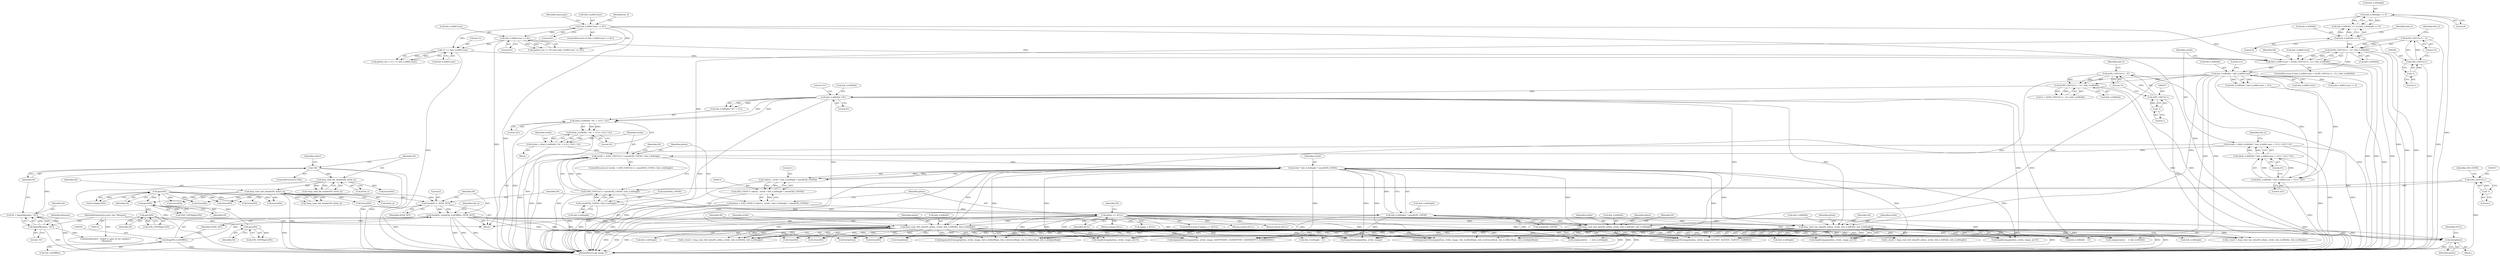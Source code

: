digraph "0_openjpeg_da940424816e11d624362ce080bc026adffa26e8@pointer" {
"1000671" [label="(Call,free(pData))"];
"1000529" [label="(Call,bmp_read_rle8_data(IN, pData, stride, Info_h.biWidth, Info_h.biHeight))"];
"1000498" [label="(Call,fseek(IN, (long)File_h.bfOffBits, SEEK_SET))"];
"1000494" [label="(Call,fseek(IN, 0, SEEK_SET))"];
"1000311" [label="(Call,getc(IN))"];
"1000307" [label="(Call,getc(IN))"];
"1000299" [label="(Call,getc(IN))"];
"1000291" [label="(Call,getc(IN))"];
"1000195" [label="(Call,bmp_read_info_header(IN, &Info_h))"];
"1000184" [label="(Call,bmp_read_file_header(IN, &File_h))"];
"1000173" [label="(Call,!IN)"];
"1000167" [label="(Call,IN = fopen(filename, \"rb\"))"];
"1000169" [label="(Call,fopen(filename, \"rb\"))"];
"1000122" [label="(MethodParameterIn,const char *filename)"];
"1000500" [label="(Call,(long)File_h.bfOffBits)"];
"1000486" [label="(Call,pData == NULL)"];
"1000471" [label="(Call,pData = (OPJ_UINT8 *) calloc(1, stride * Info_h.biHeight * sizeof(OPJ_UINT8)))"];
"1000473" [label="(Call,(OPJ_UINT8 *) calloc(1, stride * Info_h.biHeight * sizeof(OPJ_UINT8)))"];
"1000475" [label="(Call,calloc(1, stride * Info_h.biHeight * sizeof(OPJ_UINT8)))"];
"1000477" [label="(Call,stride * Info_h.biHeight * sizeof(OPJ_UINT8))"];
"1000453" [label="(Call,stride > ((OPJ_UINT32)-1) / sizeof(OPJ_UINT8) / Info_h.biHeight)"];
"1000393" [label="(Call,stride = ((Info_h.biWidth * Info_h.biBitCount + 31U) / 32U) * 4U)"];
"1000395" [label="(Call,((Info_h.biWidth * Info_h.biBitCount + 31U) / 32U) * 4U)"];
"1000396" [label="(Call,(Info_h.biWidth * Info_h.biBitCount + 31U) / 32U)"];
"1000398" [label="(Call,Info_h.biWidth * Info_h.biBitCount)"];
"1000378" [label="(Call,(((OPJ_UINT32)-1) - 31) / Info_h.biWidth)"];
"1000379" [label="(Call,((OPJ_UINT32)-1) - 31)"];
"1000380" [label="(Call,(OPJ_UINT32)-1)"];
"1000382" [label="(Call,-1)"];
"1000358" [label="(Call,Info_h.biWidth == 0)"];
"1000374" [label="(Call,Info_h.biBitCount > (((OPJ_UINT32)-1) - 31) / Info_h.biWidth)"];
"1000253" [label="(Call,1U << Info_h.biBitCount)"];
"1000205" [label="(Call,Info_h.biBitCount <= 8U)"];
"1000245" [label="(Call,Info_h.biBitCount <= 8U)"];
"1000439" [label="(Call,stride = ((Info_h.biWidth * 8U + 31U) / 32U) * 4U)"];
"1000441" [label="(Call,((Info_h.biWidth * 8U + 31U) / 32U) * 4U)"];
"1000442" [label="(Call,(Info_h.biWidth * 8U + 31U) / 32U)"];
"1000444" [label="(Call,Info_h.biWidth * 8U)"];
"1000424" [label="(Call,(((OPJ_UINT32)-1) - 31) / Info_h.biWidth)"];
"1000425" [label="(Call,((OPJ_UINT32)-1) - 31)"];
"1000426" [label="(Call,(OPJ_UINT32)-1)"];
"1000428" [label="(Call,-1)"];
"1000455" [label="(Call,((OPJ_UINT32)-1) / sizeof(OPJ_UINT8) / Info_h.biHeight)"];
"1000456" [label="(Call,(OPJ_UINT32)-1)"];
"1000458" [label="(Call,-1)"];
"1000460" [label="(Call,sizeof(OPJ_UINT8) / Info_h.biHeight)"];
"1000363" [label="(Call,Info_h.biHeight == 0)"];
"1000479" [label="(Call,Info_h.biHeight * sizeof(OPJ_UINT8))"];
"1000543" [label="(Call,bmp_read_rle4_data(IN, pData, stride, Info_h.biWidth, Info_h.biHeight))"];
"1000515" [label="(Call,bmp_read_raw_data(IN, pData, stride, Info_h.biWidth, Info_h.biHeight))"];
"1000533" [label="(Call,Info_h.biWidth)"];
"1000183" [label="(Call,!bmp_read_file_header(IN, &File_h))"];
"1000172" [label="(ControlStructure,if (!IN))"];
"1000174" [label="(Identifier,IN)"];
"1000309" [label="(Call,(void)getc(IN))"];
"1000568" [label="(Call,fclose(IN))"];
"1000194" [label="(Call,!bmp_read_info_header(IN, &Info_h))"];
"1000412" [label="(Identifier,Info_h)"];
"1000780" [label="(Call,bmp8toimage(pData, stride, image, pLUT))"];
"1000369" [label="(Call,fclose(IN))"];
"1000255" [label="(Call,Info_h.biBitCount)"];
"1000339" [label="(Identifier,numcmpts)"];
"1000541" [label="(Call,l_result = bmp_read_rle4_data(IN, pData, stride, Info_h.biWidth, Info_h.biHeight))"];
"1000546" [label="(Identifier,stride)"];
"1000307" [label="(Call,getc(IN))"];
"1000246" [label="(Call,Info_h.biBitCount)"];
"1000499" [label="(Identifier,IN)"];
"1000495" [label="(Identifier,IN)"];
"1000448" [label="(Literal,8U)"];
"1000488" [label="(Identifier,NULL)"];
"1000406" [label="(Literal,32U)"];
"1000515" [label="(Call,bmp_read_raw_data(IN, pData, stride, Info_h.biWidth, Info_h.biHeight))"];
"1000386" [label="(Identifier,Info_h)"];
"1000168" [label="(Identifier,IN)"];
"1000530" [label="(Identifier,IN)"];
"1000444" [label="(Call,Info_h.biWidth * 8U)"];
"1000462" [label="(Identifier,OPJ_UINT8)"];
"1000443" [label="(Call,Info_h.biWidth * 8U + 31U)"];
"1000186" [label="(Call,&File_h)"];
"1000176" [label="(Call,fprintf(stderr, \"Failed to open %s for reading !!\n\", filename))"];
"1000359" [label="(Call,Info_h.biWidth)"];
"1000570" [label="(Return,return NULL;)"];
"1000367" [label="(Literal,0)"];
"1000974" [label="(Call,free(pData))"];
"1000196" [label="(Identifier,IN)"];
"1000249" [label="(Literal,8U)"];
"1000467" [label="(Call,fclose(IN))"];
"1000566" [label="(Call,free(pData))"];
"1000124" [label="(Block,)"];
"1000430" [label="(Literal,31)"];
"1000442" [label="(Call,(Info_h.biWidth * 8U + 31U) / 32U)"];
"1000424" [label="(Call,(((OPJ_UINT32)-1) - 31) / Info_h.biWidth)"];
"1000762" [label="(Call,bmp24toimage(pData, stride, image))"];
"1000397" [label="(Call,Info_h.biWidth * Info_h.biBitCount + 31U)"];
"1000456" [label="(Call,(OPJ_UINT32)-1)"];
"1000818" [label="(Call,bmp8toimage(pData, stride, image, pLUT))"];
"1000516" [label="(Identifier,IN)"];
"1000384" [label="(Literal,31)"];
"1000440" [label="(Identifier,stride)"];
"1000200" [label="(Call,fclose(IN))"];
"1000410" [label="(Call,Info_h.biBitCount == 4)"];
"1000508" [label="(Identifier,Info_h)"];
"1000122" [label="(MethodParameterIn,const char *filename)"];
"1000483" [label="(Call,sizeof(OPJ_UINT8))"];
"1000477" [label="(Call,stride * Info_h.biHeight * sizeof(OPJ_UINT8))"];
"1000197" [label="(Call,&Info_h)"];
"1000522" [label="(Call,Info_h.biHeight)"];
"1000965" [label="(Call,image = NULL)"];
"1000379" [label="(Call,((OPJ_UINT32)-1) - 31)"];
"1000945" [label="(Call,bmpmask16toimage(pData, stride, image, Info_h.biRedMask, Info_h.biGreenMask, Info_h.biBlueMask, Info_h.biAlphaMask))"];
"1000491" [label="(Identifier,IN)"];
"1000980" [label="(MethodReturn,opj_image_t*)"];
"1000472" [label="(Identifier,pData)"];
"1000494" [label="(Call,fseek(IN, 0, SEEK_SET))"];
"1000312" [label="(Identifier,IN)"];
"1000478" [label="(Identifier,stride)"];
"1000452" [label="(ControlStructure,if (stride > ((OPJ_UINT32)-1) / sizeof(OPJ_UINT8) / Info_h.biHeight))"];
"1000171" [label="(Literal,\"rb\")"];
"1000536" [label="(Call,Info_h.biHeight)"];
"1000380" [label="(Call,(OPJ_UINT32)-1)"];
"1000363" [label="(Call,Info_h.biHeight == 0)"];
"1000518" [label="(Identifier,stride)"];
"1000519" [label="(Call,Info_h.biWidth)"];
"1000485" [label="(ControlStructure,if (pData == NULL))"];
"1000502" [label="(Call,File_h.bfOffBits)"];
"1000547" [label="(Call,Info_h.biWidth)"];
"1000375" [label="(Call,Info_h.biBitCount)"];
"1000390" [label="(Identifier,IN)"];
"1000396" [label="(Call,(Info_h.biWidth * Info_h.biBitCount + 31U) / 32U)"];
"1000206" [label="(Call,Info_h.biBitCount)"];
"1000393" [label="(Call,stride = ((Info_h.biWidth * Info_h.biBitCount + 31U) / 32U) * 4U)"];
"1000455" [label="(Call,((OPJ_UINT32)-1) / sizeof(OPJ_UINT8) / Info_h.biHeight)"];
"1000460" [label="(Call,sizeof(OPJ_UINT8) / Info_h.biHeight)"];
"1000475" [label="(Call,calloc(1, stride * Info_h.biHeight * sizeof(OPJ_UINT8)))"];
"1000545" [label="(Identifier,pData)"];
"1000451" [label="(Literal,4U)"];
"1000487" [label="(Identifier,pData)"];
"1000402" [label="(Call,Info_h.biBitCount)"];
"1000479" [label="(Call,Info_h.biHeight * sizeof(OPJ_UINT8))"];
"1000374" [label="(Call,Info_h.biBitCount > (((OPJ_UINT32)-1) - 31) / Info_h.biWidth)"];
"1000292" [label="(Identifier,IN)"];
"1000445" [label="(Call,Info_h.biWidth)"];
"1000480" [label="(Call,Info_h.biHeight)"];
"1000672" [label="(Identifier,pData)"];
"1000169" [label="(Call,fopen(filename, \"rb\"))"];
"1000394" [label="(Identifier,stride)"];
"1000185" [label="(Identifier,IN)"];
"1000431" [label="(Call,Info_h.biWidth)"];
"1000435" [label="(Call,fclose(IN))"];
"1000498" [label="(Call,fseek(IN, (long)File_h.bfOffBits, SEEK_SET))"];
"1000289" [label="(Call,(OPJ_UINT8)getc(IN))"];
"1000373" [label="(ControlStructure,if (Info_h.biBitCount > (((OPJ_UINT32)-1) - 31) / Info_h.biWidth))"];
"1000544" [label="(Identifier,IN)"];
"1000500" [label="(Call,(long)File_h.bfOffBits)"];
"1000425" [label="(Call,((OPJ_UINT32)-1) - 31)"];
"1000668" [label="(Block,)"];
"1000426" [label="(Call,(OPJ_UINT32)-1)"];
"1000205" [label="(Call,Info_h.biBitCount <= 8U)"];
"1000458" [label="(Call,-1)"];
"1000441" [label="(Call,((Info_h.biWidth * 8U + 31U) / 32U) * 4U)"];
"1000532" [label="(Identifier,stride)"];
"1000449" [label="(Literal,31U)"];
"1000177" [label="(Identifier,stderr)"];
"1000529" [label="(Call,bmp_read_rle8_data(IN, pData, stride, Info_h.biWidth, Info_h.biHeight))"];
"1000669" [label="(Call,fclose(IN))"];
"1000195" [label="(Call,bmp_read_info_header(IN, &Info_h))"];
"1000505" [label="(Identifier,SEEK_SET)"];
"1000429" [label="(Literal,1)"];
"1000799" [label="(Call,bmp8toimage(pData, stride, image, pLUT))"];
"1000378" [label="(Call,(((OPJ_UINT32)-1) - 31) / Info_h.biWidth)"];
"1000241" [label="(Call,(palette_len == 0U) && (Info_h.biBitCount <= 8U))"];
"1000476" [label="(Literal,1)"];
"1000428" [label="(Call,-1)"];
"1000405" [label="(Literal,31U)"];
"1000253" [label="(Call,1U << Info_h.biBitCount)"];
"1000674" [label="(Identifier,NULL)"];
"1000633" [label="(Call,cmptparm[i].w    = Info_h.biWidth)"];
"1000517" [label="(Identifier,pData)"];
"1000245" [label="(Call,Info_h.biBitCount <= 8U)"];
"1000673" [label="(Return,return NULL;)"];
"1000357" [label="(Call,Info_h.biWidth == 0 || Info_h.biHeight == 0)"];
"1000308" [label="(Identifier,IN)"];
"1000170" [label="(Identifier,filename)"];
"1000299" [label="(Call,getc(IN))"];
"1000450" [label="(Literal,32U)"];
"1000859" [label="(Call,bmpmask32toimage(pData, stride, image, Info_h.biRedMask, Info_h.biGreenMask, Info_h.biBlueMask, Info_h.biAlphaMask))"];
"1000297" [label="(Call,(OPJ_UINT8)getc(IN))"];
"1000439" [label="(Call,stride = ((Info_h.biWidth * 8U + 31U) / 32U) * 4U)"];
"1000717" [label="(Call,Info_h.biWidth  - 1U)"];
"1000492" [label="(Return,return NULL;)"];
"1000463" [label="(Call,Info_h.biHeight)"];
"1000209" [label="(Literal,8U)"];
"1000311" [label="(Call,getc(IN))"];
"1000382" [label="(Call,-1)"];
"1000642" [label="(Call,cmptparm[i].h    = Info_h.biHeight)"];
"1000738" [label="(Call,Info_h.biHeight - 1U)"];
"1000291" [label="(Call,getc(IN))"];
"1000543" [label="(Call,bmp_read_rle4_data(IN, pData, stride, Info_h.biWidth, Info_h.biHeight))"];
"1000468" [label="(Identifier,IN)"];
"1000527" [label="(Call,l_result = bmp_read_rle8_data(IN, pData, stride, Info_h.biWidth, Info_h.biHeight))"];
"1000422" [label="(Call,8 > (((OPJ_UINT32)-1) - 31) / Info_h.biWidth)"];
"1000398" [label="(Call,Info_h.biWidth * Info_h.biBitCount)"];
"1000364" [label="(Call,Info_h.biHeight)"];
"1000471" [label="(Call,pData = (OPJ_UINT8 *) calloc(1, stride * Info_h.biHeight * sizeof(OPJ_UINT8)))"];
"1000531" [label="(Identifier,pData)"];
"1000407" [label="(Literal,4U)"];
"1000383" [label="(Literal,1)"];
"1000214" [label="(Identifier,lut_R)"];
"1000454" [label="(Identifier,stride)"];
"1000513" [label="(Call,l_result = bmp_read_raw_data(IN, pData, stride, Info_h.biWidth, Info_h.biHeight))"];
"1000251" [label="(Call,palette_len = (1U << Info_h.biBitCount))"];
"1000254" [label="(Literal,1U)"];
"1000432" [label="(Identifier,Info_h)"];
"1000459" [label="(Literal,1)"];
"1000496" [label="(Literal,0)"];
"1000453" [label="(Call,stride > ((OPJ_UINT32)-1) / sizeof(OPJ_UINT8) / Info_h.biHeight)"];
"1000399" [label="(Call,Info_h.biWidth)"];
"1000486" [label="(Call,pData == NULL)"];
"1000189" [label="(Call,fclose(IN))"];
"1000362" [label="(Literal,0)"];
"1000550" [label="(Call,Info_h.biHeight)"];
"1000420" [label="(Block,)"];
"1000497" [label="(Identifier,SEEK_SET)"];
"1000385" [label="(Call,Info_h.biWidth)"];
"1000173" [label="(Call,!IN)"];
"1000490" [label="(Call,fclose(IN))"];
"1000889" [label="(Call,bmpmask16toimage(pData, stride, image, 0x7C00U, 0x03E0U, 0x001FU, 0x0000U))"];
"1000358" [label="(Call,Info_h.biWidth == 0)"];
"1000305" [label="(Call,(OPJ_UINT8)getc(IN))"];
"1000837" [label="(Call,bmpmask32toimage(pData, stride, image, 0x00FF0000U, 0x0000FF00U, 0x000000FFU, 0x00000000U))"];
"1000300" [label="(Identifier,IN)"];
"1000671" [label="(Call,free(pData))"];
"1000389" [label="(Call,fclose(IN))"];
"1000473" [label="(Call,(OPJ_UINT8 *) calloc(1, stride * Info_h.biHeight * sizeof(OPJ_UINT8)))"];
"1000461" [label="(Call,sizeof(OPJ_UINT8))"];
"1000976" [label="(Call,fclose(IN))"];
"1000365" [label="(Identifier,Info_h)"];
"1000204" [label="(ControlStructure,if (Info_h.biBitCount <= 8U))"];
"1000167" [label="(Call,IN = fopen(filename, \"rb\"))"];
"1000395" [label="(Call,((Info_h.biWidth * Info_h.biBitCount + 31U) / 32U) * 4U)"];
"1000184" [label="(Call,bmp_read_file_header(IN, &File_h))"];
"1000671" -> "1000668"  [label="AST: "];
"1000671" -> "1000672"  [label="CFG: "];
"1000672" -> "1000671"  [label="AST: "];
"1000674" -> "1000671"  [label="CFG: "];
"1000671" -> "1000980"  [label="DDG: "];
"1000529" -> "1000671"  [label="DDG: "];
"1000543" -> "1000671"  [label="DDG: "];
"1000515" -> "1000671"  [label="DDG: "];
"1000486" -> "1000671"  [label="DDG: "];
"1000529" -> "1000527"  [label="AST: "];
"1000529" -> "1000536"  [label="CFG: "];
"1000530" -> "1000529"  [label="AST: "];
"1000531" -> "1000529"  [label="AST: "];
"1000532" -> "1000529"  [label="AST: "];
"1000533" -> "1000529"  [label="AST: "];
"1000536" -> "1000529"  [label="AST: "];
"1000527" -> "1000529"  [label="CFG: "];
"1000529" -> "1000980"  [label="DDG: "];
"1000529" -> "1000980"  [label="DDG: "];
"1000529" -> "1000980"  [label="DDG: "];
"1000529" -> "1000527"  [label="DDG: "];
"1000529" -> "1000527"  [label="DDG: "];
"1000529" -> "1000527"  [label="DDG: "];
"1000529" -> "1000527"  [label="DDG: "];
"1000529" -> "1000527"  [label="DDG: "];
"1000498" -> "1000529"  [label="DDG: "];
"1000486" -> "1000529"  [label="DDG: "];
"1000477" -> "1000529"  [label="DDG: "];
"1000444" -> "1000529"  [label="DDG: "];
"1000398" -> "1000529"  [label="DDG: "];
"1000479" -> "1000529"  [label="DDG: "];
"1000529" -> "1000566"  [label="DDG: "];
"1000529" -> "1000568"  [label="DDG: "];
"1000529" -> "1000633"  [label="DDG: "];
"1000529" -> "1000642"  [label="DDG: "];
"1000529" -> "1000669"  [label="DDG: "];
"1000529" -> "1000717"  [label="DDG: "];
"1000529" -> "1000738"  [label="DDG: "];
"1000529" -> "1000762"  [label="DDG: "];
"1000529" -> "1000762"  [label="DDG: "];
"1000529" -> "1000780"  [label="DDG: "];
"1000529" -> "1000780"  [label="DDG: "];
"1000529" -> "1000799"  [label="DDG: "];
"1000529" -> "1000799"  [label="DDG: "];
"1000529" -> "1000818"  [label="DDG: "];
"1000529" -> "1000818"  [label="DDG: "];
"1000529" -> "1000837"  [label="DDG: "];
"1000529" -> "1000837"  [label="DDG: "];
"1000529" -> "1000859"  [label="DDG: "];
"1000529" -> "1000859"  [label="DDG: "];
"1000529" -> "1000889"  [label="DDG: "];
"1000529" -> "1000889"  [label="DDG: "];
"1000529" -> "1000945"  [label="DDG: "];
"1000529" -> "1000945"  [label="DDG: "];
"1000529" -> "1000974"  [label="DDG: "];
"1000529" -> "1000976"  [label="DDG: "];
"1000498" -> "1000124"  [label="AST: "];
"1000498" -> "1000505"  [label="CFG: "];
"1000499" -> "1000498"  [label="AST: "];
"1000500" -> "1000498"  [label="AST: "];
"1000505" -> "1000498"  [label="AST: "];
"1000508" -> "1000498"  [label="CFG: "];
"1000498" -> "1000980"  [label="DDG: "];
"1000498" -> "1000980"  [label="DDG: "];
"1000498" -> "1000980"  [label="DDG: "];
"1000494" -> "1000498"  [label="DDG: "];
"1000494" -> "1000498"  [label="DDG: "];
"1000500" -> "1000498"  [label="DDG: "];
"1000498" -> "1000515"  [label="DDG: "];
"1000498" -> "1000543"  [label="DDG: "];
"1000498" -> "1000568"  [label="DDG: "];
"1000498" -> "1000669"  [label="DDG: "];
"1000498" -> "1000976"  [label="DDG: "];
"1000494" -> "1000124"  [label="AST: "];
"1000494" -> "1000497"  [label="CFG: "];
"1000495" -> "1000494"  [label="AST: "];
"1000496" -> "1000494"  [label="AST: "];
"1000497" -> "1000494"  [label="AST: "];
"1000499" -> "1000494"  [label="CFG: "];
"1000494" -> "1000980"  [label="DDG: "];
"1000311" -> "1000494"  [label="DDG: "];
"1000195" -> "1000494"  [label="DDG: "];
"1000311" -> "1000309"  [label="AST: "];
"1000311" -> "1000312"  [label="CFG: "];
"1000312" -> "1000311"  [label="AST: "];
"1000309" -> "1000311"  [label="CFG: "];
"1000311" -> "1000291"  [label="DDG: "];
"1000311" -> "1000309"  [label="DDG: "];
"1000307" -> "1000311"  [label="DDG: "];
"1000311" -> "1000369"  [label="DDG: "];
"1000311" -> "1000389"  [label="DDG: "];
"1000311" -> "1000435"  [label="DDG: "];
"1000311" -> "1000467"  [label="DDG: "];
"1000311" -> "1000490"  [label="DDG: "];
"1000307" -> "1000305"  [label="AST: "];
"1000307" -> "1000308"  [label="CFG: "];
"1000308" -> "1000307"  [label="AST: "];
"1000305" -> "1000307"  [label="CFG: "];
"1000307" -> "1000305"  [label="DDG: "];
"1000299" -> "1000307"  [label="DDG: "];
"1000299" -> "1000297"  [label="AST: "];
"1000299" -> "1000300"  [label="CFG: "];
"1000300" -> "1000299"  [label="AST: "];
"1000297" -> "1000299"  [label="CFG: "];
"1000299" -> "1000297"  [label="DDG: "];
"1000291" -> "1000299"  [label="DDG: "];
"1000291" -> "1000289"  [label="AST: "];
"1000291" -> "1000292"  [label="CFG: "];
"1000292" -> "1000291"  [label="AST: "];
"1000289" -> "1000291"  [label="CFG: "];
"1000291" -> "1000289"  [label="DDG: "];
"1000195" -> "1000291"  [label="DDG: "];
"1000195" -> "1000194"  [label="AST: "];
"1000195" -> "1000197"  [label="CFG: "];
"1000196" -> "1000195"  [label="AST: "];
"1000197" -> "1000195"  [label="AST: "];
"1000194" -> "1000195"  [label="CFG: "];
"1000195" -> "1000980"  [label="DDG: "];
"1000195" -> "1000194"  [label="DDG: "];
"1000195" -> "1000194"  [label="DDG: "];
"1000184" -> "1000195"  [label="DDG: "];
"1000195" -> "1000200"  [label="DDG: "];
"1000195" -> "1000369"  [label="DDG: "];
"1000195" -> "1000389"  [label="DDG: "];
"1000195" -> "1000435"  [label="DDG: "];
"1000195" -> "1000467"  [label="DDG: "];
"1000195" -> "1000490"  [label="DDG: "];
"1000184" -> "1000183"  [label="AST: "];
"1000184" -> "1000186"  [label="CFG: "];
"1000185" -> "1000184"  [label="AST: "];
"1000186" -> "1000184"  [label="AST: "];
"1000183" -> "1000184"  [label="CFG: "];
"1000184" -> "1000980"  [label="DDG: "];
"1000184" -> "1000183"  [label="DDG: "];
"1000184" -> "1000183"  [label="DDG: "];
"1000173" -> "1000184"  [label="DDG: "];
"1000184" -> "1000189"  [label="DDG: "];
"1000173" -> "1000172"  [label="AST: "];
"1000173" -> "1000174"  [label="CFG: "];
"1000174" -> "1000173"  [label="AST: "];
"1000177" -> "1000173"  [label="CFG: "];
"1000185" -> "1000173"  [label="CFG: "];
"1000173" -> "1000980"  [label="DDG: "];
"1000173" -> "1000980"  [label="DDG: "];
"1000167" -> "1000173"  [label="DDG: "];
"1000167" -> "1000124"  [label="AST: "];
"1000167" -> "1000169"  [label="CFG: "];
"1000168" -> "1000167"  [label="AST: "];
"1000169" -> "1000167"  [label="AST: "];
"1000174" -> "1000167"  [label="CFG: "];
"1000167" -> "1000980"  [label="DDG: "];
"1000169" -> "1000167"  [label="DDG: "];
"1000169" -> "1000167"  [label="DDG: "];
"1000169" -> "1000171"  [label="CFG: "];
"1000170" -> "1000169"  [label="AST: "];
"1000171" -> "1000169"  [label="AST: "];
"1000169" -> "1000980"  [label="DDG: "];
"1000122" -> "1000169"  [label="DDG: "];
"1000169" -> "1000176"  [label="DDG: "];
"1000122" -> "1000121"  [label="AST: "];
"1000122" -> "1000980"  [label="DDG: "];
"1000122" -> "1000176"  [label="DDG: "];
"1000500" -> "1000502"  [label="CFG: "];
"1000501" -> "1000500"  [label="AST: "];
"1000502" -> "1000500"  [label="AST: "];
"1000505" -> "1000500"  [label="CFG: "];
"1000500" -> "1000980"  [label="DDG: "];
"1000486" -> "1000485"  [label="AST: "];
"1000486" -> "1000488"  [label="CFG: "];
"1000487" -> "1000486"  [label="AST: "];
"1000488" -> "1000486"  [label="AST: "];
"1000491" -> "1000486"  [label="CFG: "];
"1000495" -> "1000486"  [label="CFG: "];
"1000486" -> "1000980"  [label="DDG: "];
"1000486" -> "1000980"  [label="DDG: "];
"1000486" -> "1000980"  [label="DDG: "];
"1000471" -> "1000486"  [label="DDG: "];
"1000486" -> "1000492"  [label="DDG: "];
"1000486" -> "1000515"  [label="DDG: "];
"1000486" -> "1000543"  [label="DDG: "];
"1000486" -> "1000566"  [label="DDG: "];
"1000486" -> "1000570"  [label="DDG: "];
"1000486" -> "1000673"  [label="DDG: "];
"1000486" -> "1000762"  [label="DDG: "];
"1000486" -> "1000780"  [label="DDG: "];
"1000486" -> "1000799"  [label="DDG: "];
"1000486" -> "1000818"  [label="DDG: "];
"1000486" -> "1000837"  [label="DDG: "];
"1000486" -> "1000859"  [label="DDG: "];
"1000486" -> "1000889"  [label="DDG: "];
"1000486" -> "1000945"  [label="DDG: "];
"1000486" -> "1000965"  [label="DDG: "];
"1000486" -> "1000974"  [label="DDG: "];
"1000471" -> "1000124"  [label="AST: "];
"1000471" -> "1000473"  [label="CFG: "];
"1000472" -> "1000471"  [label="AST: "];
"1000473" -> "1000471"  [label="AST: "];
"1000487" -> "1000471"  [label="CFG: "];
"1000471" -> "1000980"  [label="DDG: "];
"1000473" -> "1000471"  [label="DDG: "];
"1000473" -> "1000475"  [label="CFG: "];
"1000474" -> "1000473"  [label="AST: "];
"1000475" -> "1000473"  [label="AST: "];
"1000473" -> "1000980"  [label="DDG: "];
"1000475" -> "1000473"  [label="DDG: "];
"1000475" -> "1000473"  [label="DDG: "];
"1000475" -> "1000477"  [label="CFG: "];
"1000476" -> "1000475"  [label="AST: "];
"1000477" -> "1000475"  [label="AST: "];
"1000475" -> "1000980"  [label="DDG: "];
"1000477" -> "1000475"  [label="DDG: "];
"1000477" -> "1000475"  [label="DDG: "];
"1000477" -> "1000479"  [label="CFG: "];
"1000478" -> "1000477"  [label="AST: "];
"1000479" -> "1000477"  [label="AST: "];
"1000477" -> "1000980"  [label="DDG: "];
"1000477" -> "1000980"  [label="DDG: "];
"1000453" -> "1000477"  [label="DDG: "];
"1000479" -> "1000477"  [label="DDG: "];
"1000477" -> "1000515"  [label="DDG: "];
"1000477" -> "1000543"  [label="DDG: "];
"1000477" -> "1000762"  [label="DDG: "];
"1000477" -> "1000780"  [label="DDG: "];
"1000477" -> "1000799"  [label="DDG: "];
"1000477" -> "1000818"  [label="DDG: "];
"1000477" -> "1000837"  [label="DDG: "];
"1000477" -> "1000859"  [label="DDG: "];
"1000477" -> "1000889"  [label="DDG: "];
"1000477" -> "1000945"  [label="DDG: "];
"1000453" -> "1000452"  [label="AST: "];
"1000453" -> "1000455"  [label="CFG: "];
"1000454" -> "1000453"  [label="AST: "];
"1000455" -> "1000453"  [label="AST: "];
"1000468" -> "1000453"  [label="CFG: "];
"1000472" -> "1000453"  [label="CFG: "];
"1000453" -> "1000980"  [label="DDG: "];
"1000453" -> "1000980"  [label="DDG: "];
"1000453" -> "1000980"  [label="DDG: "];
"1000393" -> "1000453"  [label="DDG: "];
"1000439" -> "1000453"  [label="DDG: "];
"1000455" -> "1000453"  [label="DDG: "];
"1000455" -> "1000453"  [label="DDG: "];
"1000393" -> "1000124"  [label="AST: "];
"1000393" -> "1000395"  [label="CFG: "];
"1000394" -> "1000393"  [label="AST: "];
"1000395" -> "1000393"  [label="AST: "];
"1000412" -> "1000393"  [label="CFG: "];
"1000393" -> "1000980"  [label="DDG: "];
"1000393" -> "1000980"  [label="DDG: "];
"1000395" -> "1000393"  [label="DDG: "];
"1000395" -> "1000393"  [label="DDG: "];
"1000395" -> "1000407"  [label="CFG: "];
"1000396" -> "1000395"  [label="AST: "];
"1000407" -> "1000395"  [label="AST: "];
"1000395" -> "1000980"  [label="DDG: "];
"1000396" -> "1000395"  [label="DDG: "];
"1000396" -> "1000395"  [label="DDG: "];
"1000396" -> "1000406"  [label="CFG: "];
"1000397" -> "1000396"  [label="AST: "];
"1000406" -> "1000396"  [label="AST: "];
"1000407" -> "1000396"  [label="CFG: "];
"1000396" -> "1000980"  [label="DDG: "];
"1000398" -> "1000396"  [label="DDG: "];
"1000398" -> "1000396"  [label="DDG: "];
"1000398" -> "1000397"  [label="AST: "];
"1000398" -> "1000402"  [label="CFG: "];
"1000399" -> "1000398"  [label="AST: "];
"1000402" -> "1000398"  [label="AST: "];
"1000405" -> "1000398"  [label="CFG: "];
"1000398" -> "1000980"  [label="DDG: "];
"1000398" -> "1000397"  [label="DDG: "];
"1000398" -> "1000397"  [label="DDG: "];
"1000378" -> "1000398"  [label="DDG: "];
"1000374" -> "1000398"  [label="DDG: "];
"1000398" -> "1000410"  [label="DDG: "];
"1000398" -> "1000424"  [label="DDG: "];
"1000398" -> "1000515"  [label="DDG: "];
"1000398" -> "1000543"  [label="DDG: "];
"1000398" -> "1000633"  [label="DDG: "];
"1000398" -> "1000717"  [label="DDG: "];
"1000378" -> "1000374"  [label="AST: "];
"1000378" -> "1000385"  [label="CFG: "];
"1000379" -> "1000378"  [label="AST: "];
"1000385" -> "1000378"  [label="AST: "];
"1000374" -> "1000378"  [label="CFG: "];
"1000378" -> "1000980"  [label="DDG: "];
"1000378" -> "1000980"  [label="DDG: "];
"1000378" -> "1000374"  [label="DDG: "];
"1000378" -> "1000374"  [label="DDG: "];
"1000379" -> "1000378"  [label="DDG: "];
"1000379" -> "1000378"  [label="DDG: "];
"1000358" -> "1000378"  [label="DDG: "];
"1000379" -> "1000384"  [label="CFG: "];
"1000380" -> "1000379"  [label="AST: "];
"1000384" -> "1000379"  [label="AST: "];
"1000386" -> "1000379"  [label="CFG: "];
"1000379" -> "1000980"  [label="DDG: "];
"1000380" -> "1000379"  [label="DDG: "];
"1000380" -> "1000382"  [label="CFG: "];
"1000381" -> "1000380"  [label="AST: "];
"1000382" -> "1000380"  [label="AST: "];
"1000384" -> "1000380"  [label="CFG: "];
"1000380" -> "1000980"  [label="DDG: "];
"1000382" -> "1000380"  [label="DDG: "];
"1000382" -> "1000383"  [label="CFG: "];
"1000383" -> "1000382"  [label="AST: "];
"1000358" -> "1000357"  [label="AST: "];
"1000358" -> "1000362"  [label="CFG: "];
"1000359" -> "1000358"  [label="AST: "];
"1000362" -> "1000358"  [label="AST: "];
"1000365" -> "1000358"  [label="CFG: "];
"1000357" -> "1000358"  [label="CFG: "];
"1000358" -> "1000980"  [label="DDG: "];
"1000358" -> "1000357"  [label="DDG: "];
"1000358" -> "1000357"  [label="DDG: "];
"1000374" -> "1000373"  [label="AST: "];
"1000375" -> "1000374"  [label="AST: "];
"1000390" -> "1000374"  [label="CFG: "];
"1000394" -> "1000374"  [label="CFG: "];
"1000374" -> "1000980"  [label="DDG: "];
"1000374" -> "1000980"  [label="DDG: "];
"1000374" -> "1000980"  [label="DDG: "];
"1000253" -> "1000374"  [label="DDG: "];
"1000205" -> "1000374"  [label="DDG: "];
"1000245" -> "1000374"  [label="DDG: "];
"1000253" -> "1000251"  [label="AST: "];
"1000253" -> "1000255"  [label="CFG: "];
"1000254" -> "1000253"  [label="AST: "];
"1000255" -> "1000253"  [label="AST: "];
"1000251" -> "1000253"  [label="CFG: "];
"1000253" -> "1000980"  [label="DDG: "];
"1000253" -> "1000251"  [label="DDG: "];
"1000253" -> "1000251"  [label="DDG: "];
"1000205" -> "1000253"  [label="DDG: "];
"1000245" -> "1000253"  [label="DDG: "];
"1000205" -> "1000204"  [label="AST: "];
"1000205" -> "1000209"  [label="CFG: "];
"1000206" -> "1000205"  [label="AST: "];
"1000209" -> "1000205"  [label="AST: "];
"1000214" -> "1000205"  [label="CFG: "];
"1000339" -> "1000205"  [label="CFG: "];
"1000205" -> "1000980"  [label="DDG: "];
"1000205" -> "1000980"  [label="DDG: "];
"1000205" -> "1000241"  [label="DDG: "];
"1000205" -> "1000245"  [label="DDG: "];
"1000245" -> "1000241"  [label="AST: "];
"1000245" -> "1000249"  [label="CFG: "];
"1000246" -> "1000245"  [label="AST: "];
"1000249" -> "1000245"  [label="AST: "];
"1000241" -> "1000245"  [label="CFG: "];
"1000245" -> "1000980"  [label="DDG: "];
"1000245" -> "1000241"  [label="DDG: "];
"1000245" -> "1000241"  [label="DDG: "];
"1000439" -> "1000420"  [label="AST: "];
"1000439" -> "1000441"  [label="CFG: "];
"1000440" -> "1000439"  [label="AST: "];
"1000441" -> "1000439"  [label="AST: "];
"1000454" -> "1000439"  [label="CFG: "];
"1000439" -> "1000980"  [label="DDG: "];
"1000441" -> "1000439"  [label="DDG: "];
"1000441" -> "1000439"  [label="DDG: "];
"1000441" -> "1000451"  [label="CFG: "];
"1000442" -> "1000441"  [label="AST: "];
"1000451" -> "1000441"  [label="AST: "];
"1000441" -> "1000980"  [label="DDG: "];
"1000442" -> "1000441"  [label="DDG: "];
"1000442" -> "1000441"  [label="DDG: "];
"1000442" -> "1000450"  [label="CFG: "];
"1000443" -> "1000442"  [label="AST: "];
"1000450" -> "1000442"  [label="AST: "];
"1000451" -> "1000442"  [label="CFG: "];
"1000442" -> "1000980"  [label="DDG: "];
"1000444" -> "1000442"  [label="DDG: "];
"1000444" -> "1000442"  [label="DDG: "];
"1000444" -> "1000443"  [label="AST: "];
"1000444" -> "1000448"  [label="CFG: "];
"1000445" -> "1000444"  [label="AST: "];
"1000448" -> "1000444"  [label="AST: "];
"1000449" -> "1000444"  [label="CFG: "];
"1000444" -> "1000980"  [label="DDG: "];
"1000444" -> "1000443"  [label="DDG: "];
"1000444" -> "1000443"  [label="DDG: "];
"1000424" -> "1000444"  [label="DDG: "];
"1000444" -> "1000515"  [label="DDG: "];
"1000444" -> "1000543"  [label="DDG: "];
"1000444" -> "1000633"  [label="DDG: "];
"1000444" -> "1000717"  [label="DDG: "];
"1000424" -> "1000422"  [label="AST: "];
"1000424" -> "1000431"  [label="CFG: "];
"1000425" -> "1000424"  [label="AST: "];
"1000431" -> "1000424"  [label="AST: "];
"1000422" -> "1000424"  [label="CFG: "];
"1000424" -> "1000980"  [label="DDG: "];
"1000424" -> "1000980"  [label="DDG: "];
"1000424" -> "1000422"  [label="DDG: "];
"1000424" -> "1000422"  [label="DDG: "];
"1000425" -> "1000424"  [label="DDG: "];
"1000425" -> "1000424"  [label="DDG: "];
"1000425" -> "1000430"  [label="CFG: "];
"1000426" -> "1000425"  [label="AST: "];
"1000430" -> "1000425"  [label="AST: "];
"1000432" -> "1000425"  [label="CFG: "];
"1000425" -> "1000980"  [label="DDG: "];
"1000426" -> "1000425"  [label="DDG: "];
"1000426" -> "1000428"  [label="CFG: "];
"1000427" -> "1000426"  [label="AST: "];
"1000428" -> "1000426"  [label="AST: "];
"1000430" -> "1000426"  [label="CFG: "];
"1000426" -> "1000980"  [label="DDG: "];
"1000428" -> "1000426"  [label="DDG: "];
"1000428" -> "1000429"  [label="CFG: "];
"1000429" -> "1000428"  [label="AST: "];
"1000455" -> "1000460"  [label="CFG: "];
"1000456" -> "1000455"  [label="AST: "];
"1000460" -> "1000455"  [label="AST: "];
"1000455" -> "1000980"  [label="DDG: "];
"1000455" -> "1000980"  [label="DDG: "];
"1000456" -> "1000455"  [label="DDG: "];
"1000460" -> "1000455"  [label="DDG: "];
"1000456" -> "1000458"  [label="CFG: "];
"1000457" -> "1000456"  [label="AST: "];
"1000458" -> "1000456"  [label="AST: "];
"1000462" -> "1000456"  [label="CFG: "];
"1000456" -> "1000980"  [label="DDG: "];
"1000458" -> "1000456"  [label="DDG: "];
"1000458" -> "1000459"  [label="CFG: "];
"1000459" -> "1000458"  [label="AST: "];
"1000460" -> "1000463"  [label="CFG: "];
"1000461" -> "1000460"  [label="AST: "];
"1000463" -> "1000460"  [label="AST: "];
"1000460" -> "1000980"  [label="DDG: "];
"1000363" -> "1000460"  [label="DDG: "];
"1000460" -> "1000479"  [label="DDG: "];
"1000363" -> "1000357"  [label="AST: "];
"1000363" -> "1000367"  [label="CFG: "];
"1000364" -> "1000363"  [label="AST: "];
"1000367" -> "1000363"  [label="AST: "];
"1000357" -> "1000363"  [label="CFG: "];
"1000363" -> "1000980"  [label="DDG: "];
"1000363" -> "1000357"  [label="DDG: "];
"1000363" -> "1000357"  [label="DDG: "];
"1000479" -> "1000483"  [label="CFG: "];
"1000480" -> "1000479"  [label="AST: "];
"1000483" -> "1000479"  [label="AST: "];
"1000479" -> "1000980"  [label="DDG: "];
"1000479" -> "1000515"  [label="DDG: "];
"1000479" -> "1000543"  [label="DDG: "];
"1000479" -> "1000642"  [label="DDG: "];
"1000479" -> "1000738"  [label="DDG: "];
"1000543" -> "1000541"  [label="AST: "];
"1000543" -> "1000550"  [label="CFG: "];
"1000544" -> "1000543"  [label="AST: "];
"1000545" -> "1000543"  [label="AST: "];
"1000546" -> "1000543"  [label="AST: "];
"1000547" -> "1000543"  [label="AST: "];
"1000550" -> "1000543"  [label="AST: "];
"1000541" -> "1000543"  [label="CFG: "];
"1000543" -> "1000980"  [label="DDG: "];
"1000543" -> "1000980"  [label="DDG: "];
"1000543" -> "1000980"  [label="DDG: "];
"1000543" -> "1000541"  [label="DDG: "];
"1000543" -> "1000541"  [label="DDG: "];
"1000543" -> "1000541"  [label="DDG: "];
"1000543" -> "1000541"  [label="DDG: "];
"1000543" -> "1000541"  [label="DDG: "];
"1000543" -> "1000566"  [label="DDG: "];
"1000543" -> "1000568"  [label="DDG: "];
"1000543" -> "1000633"  [label="DDG: "];
"1000543" -> "1000642"  [label="DDG: "];
"1000543" -> "1000669"  [label="DDG: "];
"1000543" -> "1000717"  [label="DDG: "];
"1000543" -> "1000738"  [label="DDG: "];
"1000543" -> "1000762"  [label="DDG: "];
"1000543" -> "1000762"  [label="DDG: "];
"1000543" -> "1000780"  [label="DDG: "];
"1000543" -> "1000780"  [label="DDG: "];
"1000543" -> "1000799"  [label="DDG: "];
"1000543" -> "1000799"  [label="DDG: "];
"1000543" -> "1000818"  [label="DDG: "];
"1000543" -> "1000818"  [label="DDG: "];
"1000543" -> "1000837"  [label="DDG: "];
"1000543" -> "1000837"  [label="DDG: "];
"1000543" -> "1000859"  [label="DDG: "];
"1000543" -> "1000859"  [label="DDG: "];
"1000543" -> "1000889"  [label="DDG: "];
"1000543" -> "1000889"  [label="DDG: "];
"1000543" -> "1000945"  [label="DDG: "];
"1000543" -> "1000945"  [label="DDG: "];
"1000543" -> "1000974"  [label="DDG: "];
"1000543" -> "1000976"  [label="DDG: "];
"1000515" -> "1000513"  [label="AST: "];
"1000515" -> "1000522"  [label="CFG: "];
"1000516" -> "1000515"  [label="AST: "];
"1000517" -> "1000515"  [label="AST: "];
"1000518" -> "1000515"  [label="AST: "];
"1000519" -> "1000515"  [label="AST: "];
"1000522" -> "1000515"  [label="AST: "];
"1000513" -> "1000515"  [label="CFG: "];
"1000515" -> "1000980"  [label="DDG: "];
"1000515" -> "1000980"  [label="DDG: "];
"1000515" -> "1000980"  [label="DDG: "];
"1000515" -> "1000513"  [label="DDG: "];
"1000515" -> "1000513"  [label="DDG: "];
"1000515" -> "1000513"  [label="DDG: "];
"1000515" -> "1000513"  [label="DDG: "];
"1000515" -> "1000513"  [label="DDG: "];
"1000515" -> "1000566"  [label="DDG: "];
"1000515" -> "1000568"  [label="DDG: "];
"1000515" -> "1000633"  [label="DDG: "];
"1000515" -> "1000642"  [label="DDG: "];
"1000515" -> "1000669"  [label="DDG: "];
"1000515" -> "1000717"  [label="DDG: "];
"1000515" -> "1000738"  [label="DDG: "];
"1000515" -> "1000762"  [label="DDG: "];
"1000515" -> "1000762"  [label="DDG: "];
"1000515" -> "1000780"  [label="DDG: "];
"1000515" -> "1000780"  [label="DDG: "];
"1000515" -> "1000799"  [label="DDG: "];
"1000515" -> "1000799"  [label="DDG: "];
"1000515" -> "1000818"  [label="DDG: "];
"1000515" -> "1000818"  [label="DDG: "];
"1000515" -> "1000837"  [label="DDG: "];
"1000515" -> "1000837"  [label="DDG: "];
"1000515" -> "1000859"  [label="DDG: "];
"1000515" -> "1000859"  [label="DDG: "];
"1000515" -> "1000889"  [label="DDG: "];
"1000515" -> "1000889"  [label="DDG: "];
"1000515" -> "1000945"  [label="DDG: "];
"1000515" -> "1000945"  [label="DDG: "];
"1000515" -> "1000974"  [label="DDG: "];
"1000515" -> "1000976"  [label="DDG: "];
}
